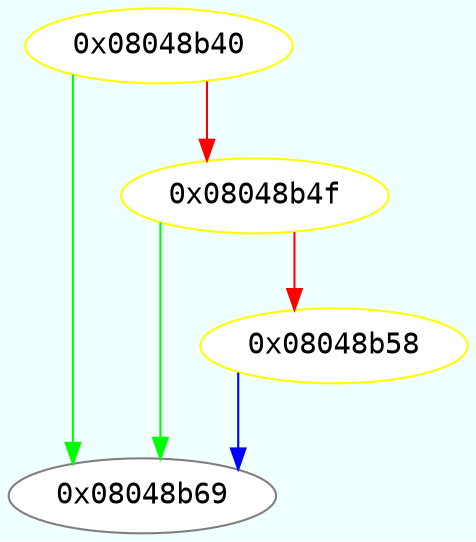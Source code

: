 digraph code {
	graph [bgcolor=azure fontsize=8 fontname="Courier" splines="ortho"];
	node [fillcolor=gray style=filled];
	edge [arrowhead="normal"];
	"0x08048b40" -> "0x08048b69" [color="green"];
	"0x08048b40" -> "0x08048b4f" [color="red"];
	"0x08048b40" [URL="sym.deregister_tm_clones/0x08048b40", fillcolor="white",color="yellow", fontname="Courier",label="0x08048b40"]
	"0x08048b4f" -> "0x08048b69" [color="green"];
	"0x08048b4f" -> "0x08048b58" [color="red"];
	"0x08048b4f" [URL="sym.deregister_tm_clones/0x08048b4f", fillcolor="white",color="yellow", fontname="Courier",label="0x08048b4f"]
	"0x08048b58" -> "0x08048b69" [color="blue"];
	"0x08048b58" [URL="sym.deregister_tm_clones/0x08048b58", fillcolor="white",color="yellow", fontname="Courier",label="0x08048b58"]
	"0x08048b69" [URL="sym.deregister_tm_clones/0x08048b69", fillcolor="white",color="#7f7f7f", fontname="Courier",label="0x08048b69"]
}
